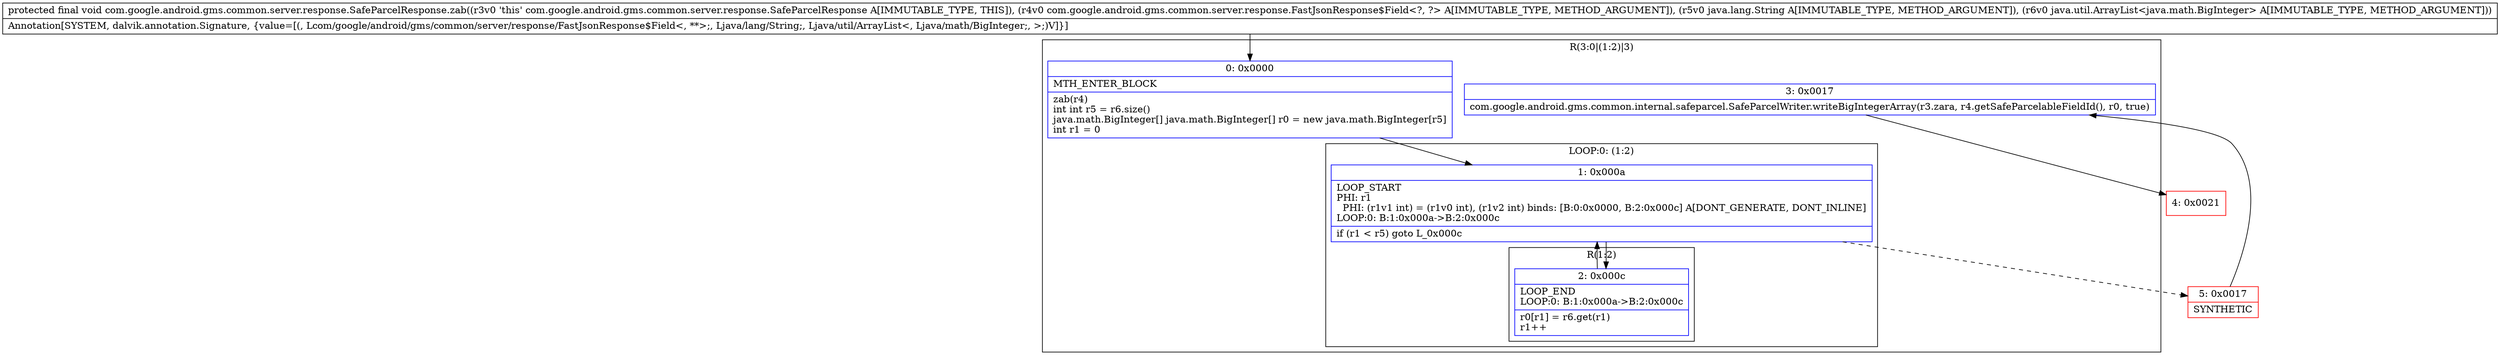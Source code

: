 digraph "CFG forcom.google.android.gms.common.server.response.SafeParcelResponse.zab(Lcom\/google\/android\/gms\/common\/server\/response\/FastJsonResponse$Field;Ljava\/lang\/String;Ljava\/util\/ArrayList;)V" {
subgraph cluster_Region_1589831890 {
label = "R(3:0|(1:2)|3)";
node [shape=record,color=blue];
Node_0 [shape=record,label="{0\:\ 0x0000|MTH_ENTER_BLOCK\l|zab(r4)\lint int r5 = r6.size()\ljava.math.BigInteger[] java.math.BigInteger[] r0 = new java.math.BigInteger[r5]\lint r1 = 0\l}"];
subgraph cluster_LoopRegion_650240879 {
label = "LOOP:0: (1:2)";
node [shape=record,color=blue];
Node_1 [shape=record,label="{1\:\ 0x000a|LOOP_START\lPHI: r1 \l  PHI: (r1v1 int) = (r1v0 int), (r1v2 int) binds: [B:0:0x0000, B:2:0x000c] A[DONT_GENERATE, DONT_INLINE]\lLOOP:0: B:1:0x000a\-\>B:2:0x000c\l|if (r1 \< r5) goto L_0x000c\l}"];
subgraph cluster_Region_468825008 {
label = "R(1:2)";
node [shape=record,color=blue];
Node_2 [shape=record,label="{2\:\ 0x000c|LOOP_END\lLOOP:0: B:1:0x000a\-\>B:2:0x000c\l|r0[r1] = r6.get(r1)\lr1++\l}"];
}
}
Node_3 [shape=record,label="{3\:\ 0x0017|com.google.android.gms.common.internal.safeparcel.SafeParcelWriter.writeBigIntegerArray(r3.zara, r4.getSafeParcelableFieldId(), r0, true)\l}"];
}
Node_4 [shape=record,color=red,label="{4\:\ 0x0021}"];
Node_5 [shape=record,color=red,label="{5\:\ 0x0017|SYNTHETIC\l}"];
MethodNode[shape=record,label="{protected final void com.google.android.gms.common.server.response.SafeParcelResponse.zab((r3v0 'this' com.google.android.gms.common.server.response.SafeParcelResponse A[IMMUTABLE_TYPE, THIS]), (r4v0 com.google.android.gms.common.server.response.FastJsonResponse$Field\<?, ?\> A[IMMUTABLE_TYPE, METHOD_ARGUMENT]), (r5v0 java.lang.String A[IMMUTABLE_TYPE, METHOD_ARGUMENT]), (r6v0 java.util.ArrayList\<java.math.BigInteger\> A[IMMUTABLE_TYPE, METHOD_ARGUMENT]))  | Annotation[SYSTEM, dalvik.annotation.Signature, \{value=[(, Lcom\/google\/android\/gms\/common\/server\/response\/FastJsonResponse$Field\<, **\>;, Ljava\/lang\/String;, Ljava\/util\/ArrayList\<, Ljava\/math\/BigInteger;, \>;)V]\}]\l}"];
MethodNode -> Node_0;
Node_0 -> Node_1;
Node_1 -> Node_2;
Node_1 -> Node_5[style=dashed];
Node_2 -> Node_1;
Node_3 -> Node_4;
Node_5 -> Node_3;
}


